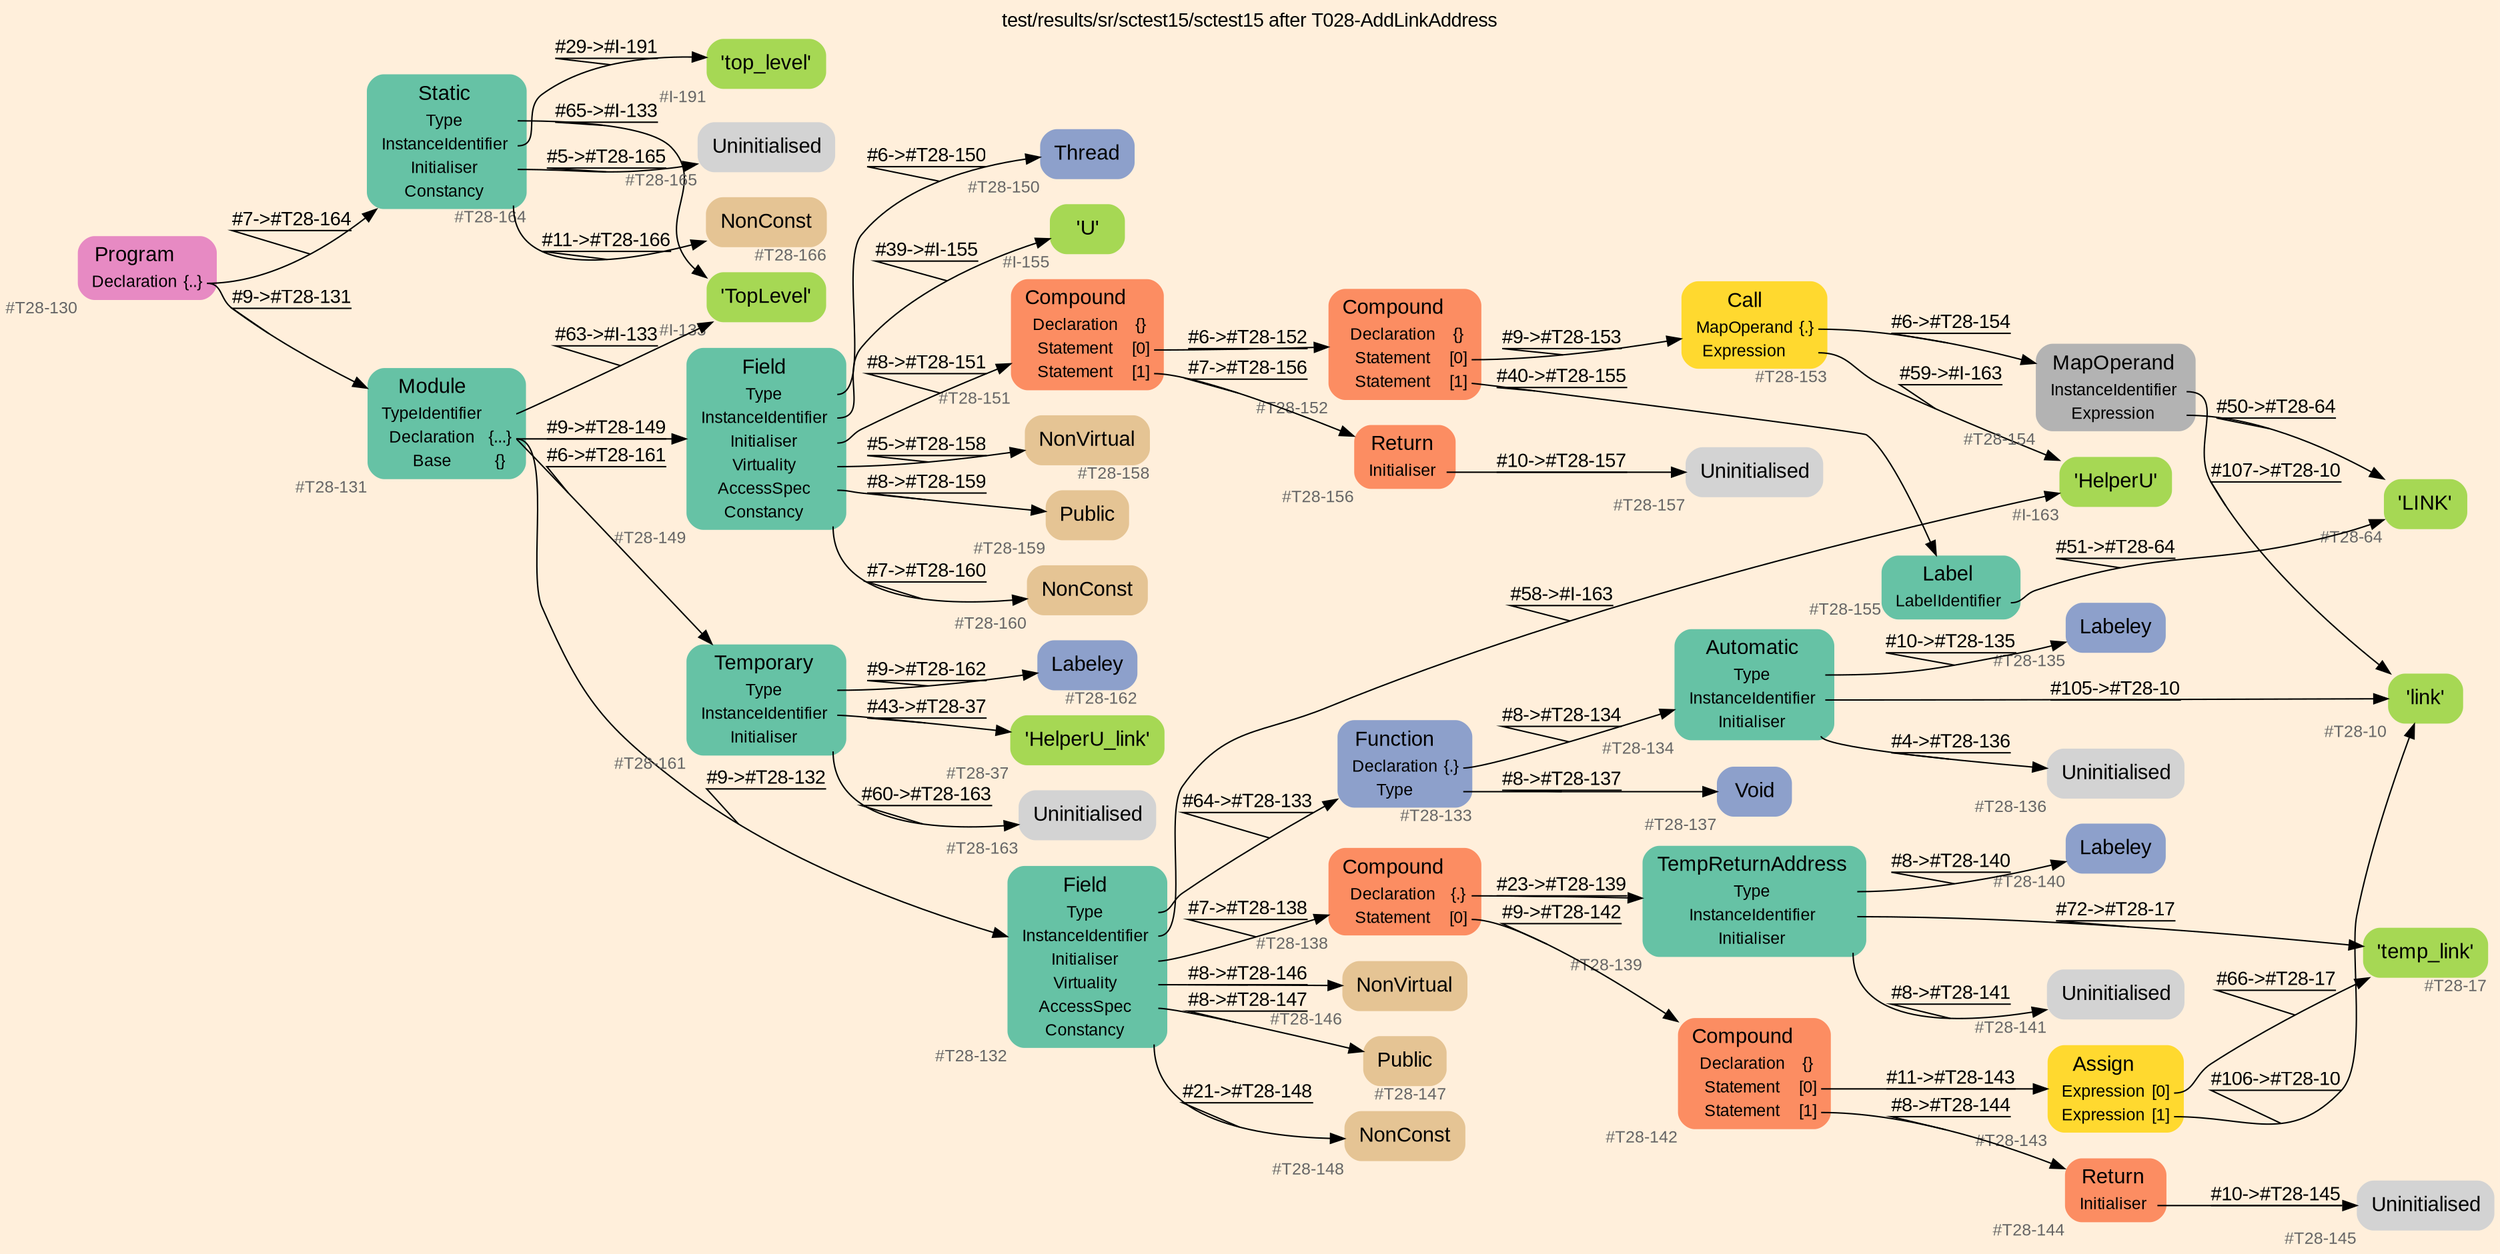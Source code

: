 digraph "test/results/sr/sctest15/sctest15 after T028-AddLinkAddress" {
label = "test/results/sr/sctest15/sctest15 after T028-AddLinkAddress"
labelloc = t
graph [
    rankdir = "LR"
    ranksep = 0.3
    bgcolor = antiquewhite1
    color = black
    fontcolor = black
    fontname = "Arial"
];
node [
    fontname = "Arial"
];
edge [
    fontname = "Arial"
];

// -------------------- node figure --------------------
// -------- block #T28-130 ----------
"#T28-130" [
    fillcolor = "/set28/4"
    xlabel = "#T28-130"
    fontsize = "12"
    fontcolor = grey40
    shape = "plaintext"
    label = <<TABLE BORDER="0" CELLBORDER="0" CELLSPACING="0">
     <TR><TD><FONT COLOR="black" POINT-SIZE="15">Program</FONT></TD></TR>
     <TR><TD><FONT COLOR="black" POINT-SIZE="12">Declaration</FONT></TD><TD PORT="port0"><FONT COLOR="black" POINT-SIZE="12">{..}</FONT></TD></TR>
    </TABLE>>
    style = "rounded,filled"
];

// -------- block #T28-131 ----------
"#T28-131" [
    fillcolor = "/set28/1"
    xlabel = "#T28-131"
    fontsize = "12"
    fontcolor = grey40
    shape = "plaintext"
    label = <<TABLE BORDER="0" CELLBORDER="0" CELLSPACING="0">
     <TR><TD><FONT COLOR="black" POINT-SIZE="15">Module</FONT></TD></TR>
     <TR><TD><FONT COLOR="black" POINT-SIZE="12">TypeIdentifier</FONT></TD><TD PORT="port0"></TD></TR>
     <TR><TD><FONT COLOR="black" POINT-SIZE="12">Declaration</FONT></TD><TD PORT="port1"><FONT COLOR="black" POINT-SIZE="12">{...}</FONT></TD></TR>
     <TR><TD><FONT COLOR="black" POINT-SIZE="12">Base</FONT></TD><TD PORT="port2"><FONT COLOR="black" POINT-SIZE="12">{}</FONT></TD></TR>
    </TABLE>>
    style = "rounded,filled"
];

// -------- block #I-133 ----------
"#I-133" [
    fillcolor = "/set28/5"
    xlabel = "#I-133"
    fontsize = "12"
    fontcolor = grey40
    shape = "plaintext"
    label = <<TABLE BORDER="0" CELLBORDER="0" CELLSPACING="0">
     <TR><TD><FONT COLOR="black" POINT-SIZE="15">'TopLevel'</FONT></TD></TR>
    </TABLE>>
    style = "rounded,filled"
];

// -------- block #T28-132 ----------
"#T28-132" [
    fillcolor = "/set28/1"
    xlabel = "#T28-132"
    fontsize = "12"
    fontcolor = grey40
    shape = "plaintext"
    label = <<TABLE BORDER="0" CELLBORDER="0" CELLSPACING="0">
     <TR><TD><FONT COLOR="black" POINT-SIZE="15">Field</FONT></TD></TR>
     <TR><TD><FONT COLOR="black" POINT-SIZE="12">Type</FONT></TD><TD PORT="port0"></TD></TR>
     <TR><TD><FONT COLOR="black" POINT-SIZE="12">InstanceIdentifier</FONT></TD><TD PORT="port1"></TD></TR>
     <TR><TD><FONT COLOR="black" POINT-SIZE="12">Initialiser</FONT></TD><TD PORT="port2"></TD></TR>
     <TR><TD><FONT COLOR="black" POINT-SIZE="12">Virtuality</FONT></TD><TD PORT="port3"></TD></TR>
     <TR><TD><FONT COLOR="black" POINT-SIZE="12">AccessSpec</FONT></TD><TD PORT="port4"></TD></TR>
     <TR><TD><FONT COLOR="black" POINT-SIZE="12">Constancy</FONT></TD><TD PORT="port5"></TD></TR>
    </TABLE>>
    style = "rounded,filled"
];

// -------- block #T28-133 ----------
"#T28-133" [
    fillcolor = "/set28/3"
    xlabel = "#T28-133"
    fontsize = "12"
    fontcolor = grey40
    shape = "plaintext"
    label = <<TABLE BORDER="0" CELLBORDER="0" CELLSPACING="0">
     <TR><TD><FONT COLOR="black" POINT-SIZE="15">Function</FONT></TD></TR>
     <TR><TD><FONT COLOR="black" POINT-SIZE="12">Declaration</FONT></TD><TD PORT="port0"><FONT COLOR="black" POINT-SIZE="12">{.}</FONT></TD></TR>
     <TR><TD><FONT COLOR="black" POINT-SIZE="12">Type</FONT></TD><TD PORT="port1"></TD></TR>
    </TABLE>>
    style = "rounded,filled"
];

// -------- block #T28-134 ----------
"#T28-134" [
    fillcolor = "/set28/1"
    xlabel = "#T28-134"
    fontsize = "12"
    fontcolor = grey40
    shape = "plaintext"
    label = <<TABLE BORDER="0" CELLBORDER="0" CELLSPACING="0">
     <TR><TD><FONT COLOR="black" POINT-SIZE="15">Automatic</FONT></TD></TR>
     <TR><TD><FONT COLOR="black" POINT-SIZE="12">Type</FONT></TD><TD PORT="port0"></TD></TR>
     <TR><TD><FONT COLOR="black" POINT-SIZE="12">InstanceIdentifier</FONT></TD><TD PORT="port1"></TD></TR>
     <TR><TD><FONT COLOR="black" POINT-SIZE="12">Initialiser</FONT></TD><TD PORT="port2"></TD></TR>
    </TABLE>>
    style = "rounded,filled"
];

// -------- block #T28-135 ----------
"#T28-135" [
    fillcolor = "/set28/3"
    xlabel = "#T28-135"
    fontsize = "12"
    fontcolor = grey40
    shape = "plaintext"
    label = <<TABLE BORDER="0" CELLBORDER="0" CELLSPACING="0">
     <TR><TD><FONT COLOR="black" POINT-SIZE="15">Labeley</FONT></TD></TR>
    </TABLE>>
    style = "rounded,filled"
];

// -------- block #T28-10 ----------
"#T28-10" [
    fillcolor = "/set28/5"
    xlabel = "#T28-10"
    fontsize = "12"
    fontcolor = grey40
    shape = "plaintext"
    label = <<TABLE BORDER="0" CELLBORDER="0" CELLSPACING="0">
     <TR><TD><FONT COLOR="black" POINT-SIZE="15">'link'</FONT></TD></TR>
    </TABLE>>
    style = "rounded,filled"
];

// -------- block #T28-136 ----------
"#T28-136" [
    xlabel = "#T28-136"
    fontsize = "12"
    fontcolor = grey40
    shape = "plaintext"
    label = <<TABLE BORDER="0" CELLBORDER="0" CELLSPACING="0">
     <TR><TD><FONT COLOR="black" POINT-SIZE="15">Uninitialised</FONT></TD></TR>
    </TABLE>>
    style = "rounded,filled"
];

// -------- block #T28-137 ----------
"#T28-137" [
    fillcolor = "/set28/3"
    xlabel = "#T28-137"
    fontsize = "12"
    fontcolor = grey40
    shape = "plaintext"
    label = <<TABLE BORDER="0" CELLBORDER="0" CELLSPACING="0">
     <TR><TD><FONT COLOR="black" POINT-SIZE="15">Void</FONT></TD></TR>
    </TABLE>>
    style = "rounded,filled"
];

// -------- block #I-163 ----------
"#I-163" [
    fillcolor = "/set28/5"
    xlabel = "#I-163"
    fontsize = "12"
    fontcolor = grey40
    shape = "plaintext"
    label = <<TABLE BORDER="0" CELLBORDER="0" CELLSPACING="0">
     <TR><TD><FONT COLOR="black" POINT-SIZE="15">'HelperU'</FONT></TD></TR>
    </TABLE>>
    style = "rounded,filled"
];

// -------- block #T28-138 ----------
"#T28-138" [
    fillcolor = "/set28/2"
    xlabel = "#T28-138"
    fontsize = "12"
    fontcolor = grey40
    shape = "plaintext"
    label = <<TABLE BORDER="0" CELLBORDER="0" CELLSPACING="0">
     <TR><TD><FONT COLOR="black" POINT-SIZE="15">Compound</FONT></TD></TR>
     <TR><TD><FONT COLOR="black" POINT-SIZE="12">Declaration</FONT></TD><TD PORT="port0"><FONT COLOR="black" POINT-SIZE="12">{.}</FONT></TD></TR>
     <TR><TD><FONT COLOR="black" POINT-SIZE="12">Statement</FONT></TD><TD PORT="port1"><FONT COLOR="black" POINT-SIZE="12">[0]</FONT></TD></TR>
    </TABLE>>
    style = "rounded,filled"
];

// -------- block #T28-139 ----------
"#T28-139" [
    fillcolor = "/set28/1"
    xlabel = "#T28-139"
    fontsize = "12"
    fontcolor = grey40
    shape = "plaintext"
    label = <<TABLE BORDER="0" CELLBORDER="0" CELLSPACING="0">
     <TR><TD><FONT COLOR="black" POINT-SIZE="15">TempReturnAddress</FONT></TD></TR>
     <TR><TD><FONT COLOR="black" POINT-SIZE="12">Type</FONT></TD><TD PORT="port0"></TD></TR>
     <TR><TD><FONT COLOR="black" POINT-SIZE="12">InstanceIdentifier</FONT></TD><TD PORT="port1"></TD></TR>
     <TR><TD><FONT COLOR="black" POINT-SIZE="12">Initialiser</FONT></TD><TD PORT="port2"></TD></TR>
    </TABLE>>
    style = "rounded,filled"
];

// -------- block #T28-140 ----------
"#T28-140" [
    fillcolor = "/set28/3"
    xlabel = "#T28-140"
    fontsize = "12"
    fontcolor = grey40
    shape = "plaintext"
    label = <<TABLE BORDER="0" CELLBORDER="0" CELLSPACING="0">
     <TR><TD><FONT COLOR="black" POINT-SIZE="15">Labeley</FONT></TD></TR>
    </TABLE>>
    style = "rounded,filled"
];

// -------- block #T28-17 ----------
"#T28-17" [
    fillcolor = "/set28/5"
    xlabel = "#T28-17"
    fontsize = "12"
    fontcolor = grey40
    shape = "plaintext"
    label = <<TABLE BORDER="0" CELLBORDER="0" CELLSPACING="0">
     <TR><TD><FONT COLOR="black" POINT-SIZE="15">'temp_link'</FONT></TD></TR>
    </TABLE>>
    style = "rounded,filled"
];

// -------- block #T28-141 ----------
"#T28-141" [
    xlabel = "#T28-141"
    fontsize = "12"
    fontcolor = grey40
    shape = "plaintext"
    label = <<TABLE BORDER="0" CELLBORDER="0" CELLSPACING="0">
     <TR><TD><FONT COLOR="black" POINT-SIZE="15">Uninitialised</FONT></TD></TR>
    </TABLE>>
    style = "rounded,filled"
];

// -------- block #T28-142 ----------
"#T28-142" [
    fillcolor = "/set28/2"
    xlabel = "#T28-142"
    fontsize = "12"
    fontcolor = grey40
    shape = "plaintext"
    label = <<TABLE BORDER="0" CELLBORDER="0" CELLSPACING="0">
     <TR><TD><FONT COLOR="black" POINT-SIZE="15">Compound</FONT></TD></TR>
     <TR><TD><FONT COLOR="black" POINT-SIZE="12">Declaration</FONT></TD><TD PORT="port0"><FONT COLOR="black" POINT-SIZE="12">{}</FONT></TD></TR>
     <TR><TD><FONT COLOR="black" POINT-SIZE="12">Statement</FONT></TD><TD PORT="port1"><FONT COLOR="black" POINT-SIZE="12">[0]</FONT></TD></TR>
     <TR><TD><FONT COLOR="black" POINT-SIZE="12">Statement</FONT></TD><TD PORT="port2"><FONT COLOR="black" POINT-SIZE="12">[1]</FONT></TD></TR>
    </TABLE>>
    style = "rounded,filled"
];

// -------- block #T28-143 ----------
"#T28-143" [
    fillcolor = "/set28/6"
    xlabel = "#T28-143"
    fontsize = "12"
    fontcolor = grey40
    shape = "plaintext"
    label = <<TABLE BORDER="0" CELLBORDER="0" CELLSPACING="0">
     <TR><TD><FONT COLOR="black" POINT-SIZE="15">Assign</FONT></TD></TR>
     <TR><TD><FONT COLOR="black" POINT-SIZE="12">Expression</FONT></TD><TD PORT="port0"><FONT COLOR="black" POINT-SIZE="12">[0]</FONT></TD></TR>
     <TR><TD><FONT COLOR="black" POINT-SIZE="12">Expression</FONT></TD><TD PORT="port1"><FONT COLOR="black" POINT-SIZE="12">[1]</FONT></TD></TR>
    </TABLE>>
    style = "rounded,filled"
];

// -------- block #T28-144 ----------
"#T28-144" [
    fillcolor = "/set28/2"
    xlabel = "#T28-144"
    fontsize = "12"
    fontcolor = grey40
    shape = "plaintext"
    label = <<TABLE BORDER="0" CELLBORDER="0" CELLSPACING="0">
     <TR><TD><FONT COLOR="black" POINT-SIZE="15">Return</FONT></TD></TR>
     <TR><TD><FONT COLOR="black" POINT-SIZE="12">Initialiser</FONT></TD><TD PORT="port0"></TD></TR>
    </TABLE>>
    style = "rounded,filled"
];

// -------- block #T28-145 ----------
"#T28-145" [
    xlabel = "#T28-145"
    fontsize = "12"
    fontcolor = grey40
    shape = "plaintext"
    label = <<TABLE BORDER="0" CELLBORDER="0" CELLSPACING="0">
     <TR><TD><FONT COLOR="black" POINT-SIZE="15">Uninitialised</FONT></TD></TR>
    </TABLE>>
    style = "rounded,filled"
];

// -------- block #T28-146 ----------
"#T28-146" [
    fillcolor = "/set28/7"
    xlabel = "#T28-146"
    fontsize = "12"
    fontcolor = grey40
    shape = "plaintext"
    label = <<TABLE BORDER="0" CELLBORDER="0" CELLSPACING="0">
     <TR><TD><FONT COLOR="black" POINT-SIZE="15">NonVirtual</FONT></TD></TR>
    </TABLE>>
    style = "rounded,filled"
];

// -------- block #T28-147 ----------
"#T28-147" [
    fillcolor = "/set28/7"
    xlabel = "#T28-147"
    fontsize = "12"
    fontcolor = grey40
    shape = "plaintext"
    label = <<TABLE BORDER="0" CELLBORDER="0" CELLSPACING="0">
     <TR><TD><FONT COLOR="black" POINT-SIZE="15">Public</FONT></TD></TR>
    </TABLE>>
    style = "rounded,filled"
];

// -------- block #T28-148 ----------
"#T28-148" [
    fillcolor = "/set28/7"
    xlabel = "#T28-148"
    fontsize = "12"
    fontcolor = grey40
    shape = "plaintext"
    label = <<TABLE BORDER="0" CELLBORDER="0" CELLSPACING="0">
     <TR><TD><FONT COLOR="black" POINT-SIZE="15">NonConst</FONT></TD></TR>
    </TABLE>>
    style = "rounded,filled"
];

// -------- block #T28-149 ----------
"#T28-149" [
    fillcolor = "/set28/1"
    xlabel = "#T28-149"
    fontsize = "12"
    fontcolor = grey40
    shape = "plaintext"
    label = <<TABLE BORDER="0" CELLBORDER="0" CELLSPACING="0">
     <TR><TD><FONT COLOR="black" POINT-SIZE="15">Field</FONT></TD></TR>
     <TR><TD><FONT COLOR="black" POINT-SIZE="12">Type</FONT></TD><TD PORT="port0"></TD></TR>
     <TR><TD><FONT COLOR="black" POINT-SIZE="12">InstanceIdentifier</FONT></TD><TD PORT="port1"></TD></TR>
     <TR><TD><FONT COLOR="black" POINT-SIZE="12">Initialiser</FONT></TD><TD PORT="port2"></TD></TR>
     <TR><TD><FONT COLOR="black" POINT-SIZE="12">Virtuality</FONT></TD><TD PORT="port3"></TD></TR>
     <TR><TD><FONT COLOR="black" POINT-SIZE="12">AccessSpec</FONT></TD><TD PORT="port4"></TD></TR>
     <TR><TD><FONT COLOR="black" POINT-SIZE="12">Constancy</FONT></TD><TD PORT="port5"></TD></TR>
    </TABLE>>
    style = "rounded,filled"
];

// -------- block #T28-150 ----------
"#T28-150" [
    fillcolor = "/set28/3"
    xlabel = "#T28-150"
    fontsize = "12"
    fontcolor = grey40
    shape = "plaintext"
    label = <<TABLE BORDER="0" CELLBORDER="0" CELLSPACING="0">
     <TR><TD><FONT COLOR="black" POINT-SIZE="15">Thread</FONT></TD></TR>
    </TABLE>>
    style = "rounded,filled"
];

// -------- block #I-155 ----------
"#I-155" [
    fillcolor = "/set28/5"
    xlabel = "#I-155"
    fontsize = "12"
    fontcolor = grey40
    shape = "plaintext"
    label = <<TABLE BORDER="0" CELLBORDER="0" CELLSPACING="0">
     <TR><TD><FONT COLOR="black" POINT-SIZE="15">'U'</FONT></TD></TR>
    </TABLE>>
    style = "rounded,filled"
];

// -------- block #T28-151 ----------
"#T28-151" [
    fillcolor = "/set28/2"
    xlabel = "#T28-151"
    fontsize = "12"
    fontcolor = grey40
    shape = "plaintext"
    label = <<TABLE BORDER="0" CELLBORDER="0" CELLSPACING="0">
     <TR><TD><FONT COLOR="black" POINT-SIZE="15">Compound</FONT></TD></TR>
     <TR><TD><FONT COLOR="black" POINT-SIZE="12">Declaration</FONT></TD><TD PORT="port0"><FONT COLOR="black" POINT-SIZE="12">{}</FONT></TD></TR>
     <TR><TD><FONT COLOR="black" POINT-SIZE="12">Statement</FONT></TD><TD PORT="port1"><FONT COLOR="black" POINT-SIZE="12">[0]</FONT></TD></TR>
     <TR><TD><FONT COLOR="black" POINT-SIZE="12">Statement</FONT></TD><TD PORT="port2"><FONT COLOR="black" POINT-SIZE="12">[1]</FONT></TD></TR>
    </TABLE>>
    style = "rounded,filled"
];

// -------- block #T28-152 ----------
"#T28-152" [
    fillcolor = "/set28/2"
    xlabel = "#T28-152"
    fontsize = "12"
    fontcolor = grey40
    shape = "plaintext"
    label = <<TABLE BORDER="0" CELLBORDER="0" CELLSPACING="0">
     <TR><TD><FONT COLOR="black" POINT-SIZE="15">Compound</FONT></TD></TR>
     <TR><TD><FONT COLOR="black" POINT-SIZE="12">Declaration</FONT></TD><TD PORT="port0"><FONT COLOR="black" POINT-SIZE="12">{}</FONT></TD></TR>
     <TR><TD><FONT COLOR="black" POINT-SIZE="12">Statement</FONT></TD><TD PORT="port1"><FONT COLOR="black" POINT-SIZE="12">[0]</FONT></TD></TR>
     <TR><TD><FONT COLOR="black" POINT-SIZE="12">Statement</FONT></TD><TD PORT="port2"><FONT COLOR="black" POINT-SIZE="12">[1]</FONT></TD></TR>
    </TABLE>>
    style = "rounded,filled"
];

// -------- block #T28-153 ----------
"#T28-153" [
    fillcolor = "/set28/6"
    xlabel = "#T28-153"
    fontsize = "12"
    fontcolor = grey40
    shape = "plaintext"
    label = <<TABLE BORDER="0" CELLBORDER="0" CELLSPACING="0">
     <TR><TD><FONT COLOR="black" POINT-SIZE="15">Call</FONT></TD></TR>
     <TR><TD><FONT COLOR="black" POINT-SIZE="12">MapOperand</FONT></TD><TD PORT="port0"><FONT COLOR="black" POINT-SIZE="12">{.}</FONT></TD></TR>
     <TR><TD><FONT COLOR="black" POINT-SIZE="12">Expression</FONT></TD><TD PORT="port1"></TD></TR>
    </TABLE>>
    style = "rounded,filled"
];

// -------- block #T28-154 ----------
"#T28-154" [
    fillcolor = "/set28/8"
    xlabel = "#T28-154"
    fontsize = "12"
    fontcolor = grey40
    shape = "plaintext"
    label = <<TABLE BORDER="0" CELLBORDER="0" CELLSPACING="0">
     <TR><TD><FONT COLOR="black" POINT-SIZE="15">MapOperand</FONT></TD></TR>
     <TR><TD><FONT COLOR="black" POINT-SIZE="12">InstanceIdentifier</FONT></TD><TD PORT="port0"></TD></TR>
     <TR><TD><FONT COLOR="black" POINT-SIZE="12">Expression</FONT></TD><TD PORT="port1"></TD></TR>
    </TABLE>>
    style = "rounded,filled"
];

// -------- block #T28-64 ----------
"#T28-64" [
    fillcolor = "/set28/5"
    xlabel = "#T28-64"
    fontsize = "12"
    fontcolor = grey40
    shape = "plaintext"
    label = <<TABLE BORDER="0" CELLBORDER="0" CELLSPACING="0">
     <TR><TD><FONT COLOR="black" POINT-SIZE="15">'LINK'</FONT></TD></TR>
    </TABLE>>
    style = "rounded,filled"
];

// -------- block #T28-155 ----------
"#T28-155" [
    fillcolor = "/set28/1"
    xlabel = "#T28-155"
    fontsize = "12"
    fontcolor = grey40
    shape = "plaintext"
    label = <<TABLE BORDER="0" CELLBORDER="0" CELLSPACING="0">
     <TR><TD><FONT COLOR="black" POINT-SIZE="15">Label</FONT></TD></TR>
     <TR><TD><FONT COLOR="black" POINT-SIZE="12">LabelIdentifier</FONT></TD><TD PORT="port0"></TD></TR>
    </TABLE>>
    style = "rounded,filled"
];

// -------- block #T28-156 ----------
"#T28-156" [
    fillcolor = "/set28/2"
    xlabel = "#T28-156"
    fontsize = "12"
    fontcolor = grey40
    shape = "plaintext"
    label = <<TABLE BORDER="0" CELLBORDER="0" CELLSPACING="0">
     <TR><TD><FONT COLOR="black" POINT-SIZE="15">Return</FONT></TD></TR>
     <TR><TD><FONT COLOR="black" POINT-SIZE="12">Initialiser</FONT></TD><TD PORT="port0"></TD></TR>
    </TABLE>>
    style = "rounded,filled"
];

// -------- block #T28-157 ----------
"#T28-157" [
    xlabel = "#T28-157"
    fontsize = "12"
    fontcolor = grey40
    shape = "plaintext"
    label = <<TABLE BORDER="0" CELLBORDER="0" CELLSPACING="0">
     <TR><TD><FONT COLOR="black" POINT-SIZE="15">Uninitialised</FONT></TD></TR>
    </TABLE>>
    style = "rounded,filled"
];

// -------- block #T28-158 ----------
"#T28-158" [
    fillcolor = "/set28/7"
    xlabel = "#T28-158"
    fontsize = "12"
    fontcolor = grey40
    shape = "plaintext"
    label = <<TABLE BORDER="0" CELLBORDER="0" CELLSPACING="0">
     <TR><TD><FONT COLOR="black" POINT-SIZE="15">NonVirtual</FONT></TD></TR>
    </TABLE>>
    style = "rounded,filled"
];

// -------- block #T28-159 ----------
"#T28-159" [
    fillcolor = "/set28/7"
    xlabel = "#T28-159"
    fontsize = "12"
    fontcolor = grey40
    shape = "plaintext"
    label = <<TABLE BORDER="0" CELLBORDER="0" CELLSPACING="0">
     <TR><TD><FONT COLOR="black" POINT-SIZE="15">Public</FONT></TD></TR>
    </TABLE>>
    style = "rounded,filled"
];

// -------- block #T28-160 ----------
"#T28-160" [
    fillcolor = "/set28/7"
    xlabel = "#T28-160"
    fontsize = "12"
    fontcolor = grey40
    shape = "plaintext"
    label = <<TABLE BORDER="0" CELLBORDER="0" CELLSPACING="0">
     <TR><TD><FONT COLOR="black" POINT-SIZE="15">NonConst</FONT></TD></TR>
    </TABLE>>
    style = "rounded,filled"
];

// -------- block #T28-161 ----------
"#T28-161" [
    fillcolor = "/set28/1"
    xlabel = "#T28-161"
    fontsize = "12"
    fontcolor = grey40
    shape = "plaintext"
    label = <<TABLE BORDER="0" CELLBORDER="0" CELLSPACING="0">
     <TR><TD><FONT COLOR="black" POINT-SIZE="15">Temporary</FONT></TD></TR>
     <TR><TD><FONT COLOR="black" POINT-SIZE="12">Type</FONT></TD><TD PORT="port0"></TD></TR>
     <TR><TD><FONT COLOR="black" POINT-SIZE="12">InstanceIdentifier</FONT></TD><TD PORT="port1"></TD></TR>
     <TR><TD><FONT COLOR="black" POINT-SIZE="12">Initialiser</FONT></TD><TD PORT="port2"></TD></TR>
    </TABLE>>
    style = "rounded,filled"
];

// -------- block #T28-162 ----------
"#T28-162" [
    fillcolor = "/set28/3"
    xlabel = "#T28-162"
    fontsize = "12"
    fontcolor = grey40
    shape = "plaintext"
    label = <<TABLE BORDER="0" CELLBORDER="0" CELLSPACING="0">
     <TR><TD><FONT COLOR="black" POINT-SIZE="15">Labeley</FONT></TD></TR>
    </TABLE>>
    style = "rounded,filled"
];

// -------- block #T28-37 ----------
"#T28-37" [
    fillcolor = "/set28/5"
    xlabel = "#T28-37"
    fontsize = "12"
    fontcolor = grey40
    shape = "plaintext"
    label = <<TABLE BORDER="0" CELLBORDER="0" CELLSPACING="0">
     <TR><TD><FONT COLOR="black" POINT-SIZE="15">'HelperU_link'</FONT></TD></TR>
    </TABLE>>
    style = "rounded,filled"
];

// -------- block #T28-163 ----------
"#T28-163" [
    xlabel = "#T28-163"
    fontsize = "12"
    fontcolor = grey40
    shape = "plaintext"
    label = <<TABLE BORDER="0" CELLBORDER="0" CELLSPACING="0">
     <TR><TD><FONT COLOR="black" POINT-SIZE="15">Uninitialised</FONT></TD></TR>
    </TABLE>>
    style = "rounded,filled"
];

// -------- block #T28-164 ----------
"#T28-164" [
    fillcolor = "/set28/1"
    xlabel = "#T28-164"
    fontsize = "12"
    fontcolor = grey40
    shape = "plaintext"
    label = <<TABLE BORDER="0" CELLBORDER="0" CELLSPACING="0">
     <TR><TD><FONT COLOR="black" POINT-SIZE="15">Static</FONT></TD></TR>
     <TR><TD><FONT COLOR="black" POINT-SIZE="12">Type</FONT></TD><TD PORT="port0"></TD></TR>
     <TR><TD><FONT COLOR="black" POINT-SIZE="12">InstanceIdentifier</FONT></TD><TD PORT="port1"></TD></TR>
     <TR><TD><FONT COLOR="black" POINT-SIZE="12">Initialiser</FONT></TD><TD PORT="port2"></TD></TR>
     <TR><TD><FONT COLOR="black" POINT-SIZE="12">Constancy</FONT></TD><TD PORT="port3"></TD></TR>
    </TABLE>>
    style = "rounded,filled"
];

// -------- block #I-191 ----------
"#I-191" [
    fillcolor = "/set28/5"
    xlabel = "#I-191"
    fontsize = "12"
    fontcolor = grey40
    shape = "plaintext"
    label = <<TABLE BORDER="0" CELLBORDER="0" CELLSPACING="0">
     <TR><TD><FONT COLOR="black" POINT-SIZE="15">'top_level'</FONT></TD></TR>
    </TABLE>>
    style = "rounded,filled"
];

// -------- block #T28-165 ----------
"#T28-165" [
    xlabel = "#T28-165"
    fontsize = "12"
    fontcolor = grey40
    shape = "plaintext"
    label = <<TABLE BORDER="0" CELLBORDER="0" CELLSPACING="0">
     <TR><TD><FONT COLOR="black" POINT-SIZE="15">Uninitialised</FONT></TD></TR>
    </TABLE>>
    style = "rounded,filled"
];

// -------- block #T28-166 ----------
"#T28-166" [
    fillcolor = "/set28/7"
    xlabel = "#T28-166"
    fontsize = "12"
    fontcolor = grey40
    shape = "plaintext"
    label = <<TABLE BORDER="0" CELLBORDER="0" CELLSPACING="0">
     <TR><TD><FONT COLOR="black" POINT-SIZE="15">NonConst</FONT></TD></TR>
    </TABLE>>
    style = "rounded,filled"
];

"#T28-130":port0 -> "#T28-131" [
    label = "#9-&gt;#T28-131"
    decorate = true
    color = black
    fontcolor = black
];

"#T28-130":port0 -> "#T28-164" [
    label = "#7-&gt;#T28-164"
    decorate = true
    color = black
    fontcolor = black
];

"#T28-131":port0 -> "#I-133" [
    label = "#63-&gt;#I-133"
    decorate = true
    color = black
    fontcolor = black
];

"#T28-131":port1 -> "#T28-132" [
    label = "#9-&gt;#T28-132"
    decorate = true
    color = black
    fontcolor = black
];

"#T28-131":port1 -> "#T28-149" [
    label = "#9-&gt;#T28-149"
    decorate = true
    color = black
    fontcolor = black
];

"#T28-131":port1 -> "#T28-161" [
    label = "#6-&gt;#T28-161"
    decorate = true
    color = black
    fontcolor = black
];

"#T28-132":port0 -> "#T28-133" [
    label = "#64-&gt;#T28-133"
    decorate = true
    color = black
    fontcolor = black
];

"#T28-132":port1 -> "#I-163" [
    label = "#58-&gt;#I-163"
    decorate = true
    color = black
    fontcolor = black
];

"#T28-132":port2 -> "#T28-138" [
    label = "#7-&gt;#T28-138"
    decorate = true
    color = black
    fontcolor = black
];

"#T28-132":port3 -> "#T28-146" [
    label = "#8-&gt;#T28-146"
    decorate = true
    color = black
    fontcolor = black
];

"#T28-132":port4 -> "#T28-147" [
    label = "#8-&gt;#T28-147"
    decorate = true
    color = black
    fontcolor = black
];

"#T28-132":port5 -> "#T28-148" [
    label = "#21-&gt;#T28-148"
    decorate = true
    color = black
    fontcolor = black
];

"#T28-133":port0 -> "#T28-134" [
    label = "#8-&gt;#T28-134"
    decorate = true
    color = black
    fontcolor = black
];

"#T28-133":port1 -> "#T28-137" [
    label = "#8-&gt;#T28-137"
    decorate = true
    color = black
    fontcolor = black
];

"#T28-134":port0 -> "#T28-135" [
    label = "#10-&gt;#T28-135"
    decorate = true
    color = black
    fontcolor = black
];

"#T28-134":port1 -> "#T28-10" [
    label = "#105-&gt;#T28-10"
    decorate = true
    color = black
    fontcolor = black
];

"#T28-134":port2 -> "#T28-136" [
    label = "#4-&gt;#T28-136"
    decorate = true
    color = black
    fontcolor = black
];

"#T28-138":port0 -> "#T28-139" [
    label = "#23-&gt;#T28-139"
    decorate = true
    color = black
    fontcolor = black
];

"#T28-138":port1 -> "#T28-142" [
    label = "#9-&gt;#T28-142"
    decorate = true
    color = black
    fontcolor = black
];

"#T28-139":port0 -> "#T28-140" [
    label = "#8-&gt;#T28-140"
    decorate = true
    color = black
    fontcolor = black
];

"#T28-139":port1 -> "#T28-17" [
    label = "#72-&gt;#T28-17"
    decorate = true
    color = black
    fontcolor = black
];

"#T28-139":port2 -> "#T28-141" [
    label = "#8-&gt;#T28-141"
    decorate = true
    color = black
    fontcolor = black
];

"#T28-142":port1 -> "#T28-143" [
    label = "#11-&gt;#T28-143"
    decorate = true
    color = black
    fontcolor = black
];

"#T28-142":port2 -> "#T28-144" [
    label = "#8-&gt;#T28-144"
    decorate = true
    color = black
    fontcolor = black
];

"#T28-143":port0 -> "#T28-17" [
    label = "#66-&gt;#T28-17"
    decorate = true
    color = black
    fontcolor = black
];

"#T28-143":port1 -> "#T28-10" [
    label = "#106-&gt;#T28-10"
    decorate = true
    color = black
    fontcolor = black
];

"#T28-144":port0 -> "#T28-145" [
    label = "#10-&gt;#T28-145"
    decorate = true
    color = black
    fontcolor = black
];

"#T28-149":port0 -> "#T28-150" [
    label = "#6-&gt;#T28-150"
    decorate = true
    color = black
    fontcolor = black
];

"#T28-149":port1 -> "#I-155" [
    label = "#39-&gt;#I-155"
    decorate = true
    color = black
    fontcolor = black
];

"#T28-149":port2 -> "#T28-151" [
    label = "#8-&gt;#T28-151"
    decorate = true
    color = black
    fontcolor = black
];

"#T28-149":port3 -> "#T28-158" [
    label = "#5-&gt;#T28-158"
    decorate = true
    color = black
    fontcolor = black
];

"#T28-149":port4 -> "#T28-159" [
    label = "#8-&gt;#T28-159"
    decorate = true
    color = black
    fontcolor = black
];

"#T28-149":port5 -> "#T28-160" [
    label = "#7-&gt;#T28-160"
    decorate = true
    color = black
    fontcolor = black
];

"#T28-151":port1 -> "#T28-152" [
    label = "#6-&gt;#T28-152"
    decorate = true
    color = black
    fontcolor = black
];

"#T28-151":port2 -> "#T28-156" [
    label = "#7-&gt;#T28-156"
    decorate = true
    color = black
    fontcolor = black
];

"#T28-152":port1 -> "#T28-153" [
    label = "#9-&gt;#T28-153"
    decorate = true
    color = black
    fontcolor = black
];

"#T28-152":port2 -> "#T28-155" [
    label = "#40-&gt;#T28-155"
    decorate = true
    color = black
    fontcolor = black
];

"#T28-153":port0 -> "#T28-154" [
    label = "#6-&gt;#T28-154"
    decorate = true
    color = black
    fontcolor = black
];

"#T28-153":port1 -> "#I-163" [
    label = "#59-&gt;#I-163"
    decorate = true
    color = black
    fontcolor = black
];

"#T28-154":port0 -> "#T28-10" [
    label = "#107-&gt;#T28-10"
    decorate = true
    color = black
    fontcolor = black
];

"#T28-154":port1 -> "#T28-64" [
    label = "#50-&gt;#T28-64"
    decorate = true
    color = black
    fontcolor = black
];

"#T28-155":port0 -> "#T28-64" [
    label = "#51-&gt;#T28-64"
    decorate = true
    color = black
    fontcolor = black
];

"#T28-156":port0 -> "#T28-157" [
    label = "#10-&gt;#T28-157"
    decorate = true
    color = black
    fontcolor = black
];

"#T28-161":port0 -> "#T28-162" [
    label = "#9-&gt;#T28-162"
    decorate = true
    color = black
    fontcolor = black
];

"#T28-161":port1 -> "#T28-37" [
    label = "#43-&gt;#T28-37"
    decorate = true
    color = black
    fontcolor = black
];

"#T28-161":port2 -> "#T28-163" [
    label = "#60-&gt;#T28-163"
    decorate = true
    color = black
    fontcolor = black
];

"#T28-164":port0 -> "#I-133" [
    label = "#65-&gt;#I-133"
    decorate = true
    color = black
    fontcolor = black
];

"#T28-164":port1 -> "#I-191" [
    label = "#29-&gt;#I-191"
    decorate = true
    color = black
    fontcolor = black
];

"#T28-164":port2 -> "#T28-165" [
    label = "#5-&gt;#T28-165"
    decorate = true
    color = black
    fontcolor = black
];

"#T28-164":port3 -> "#T28-166" [
    label = "#11-&gt;#T28-166"
    decorate = true
    color = black
    fontcolor = black
];


}
